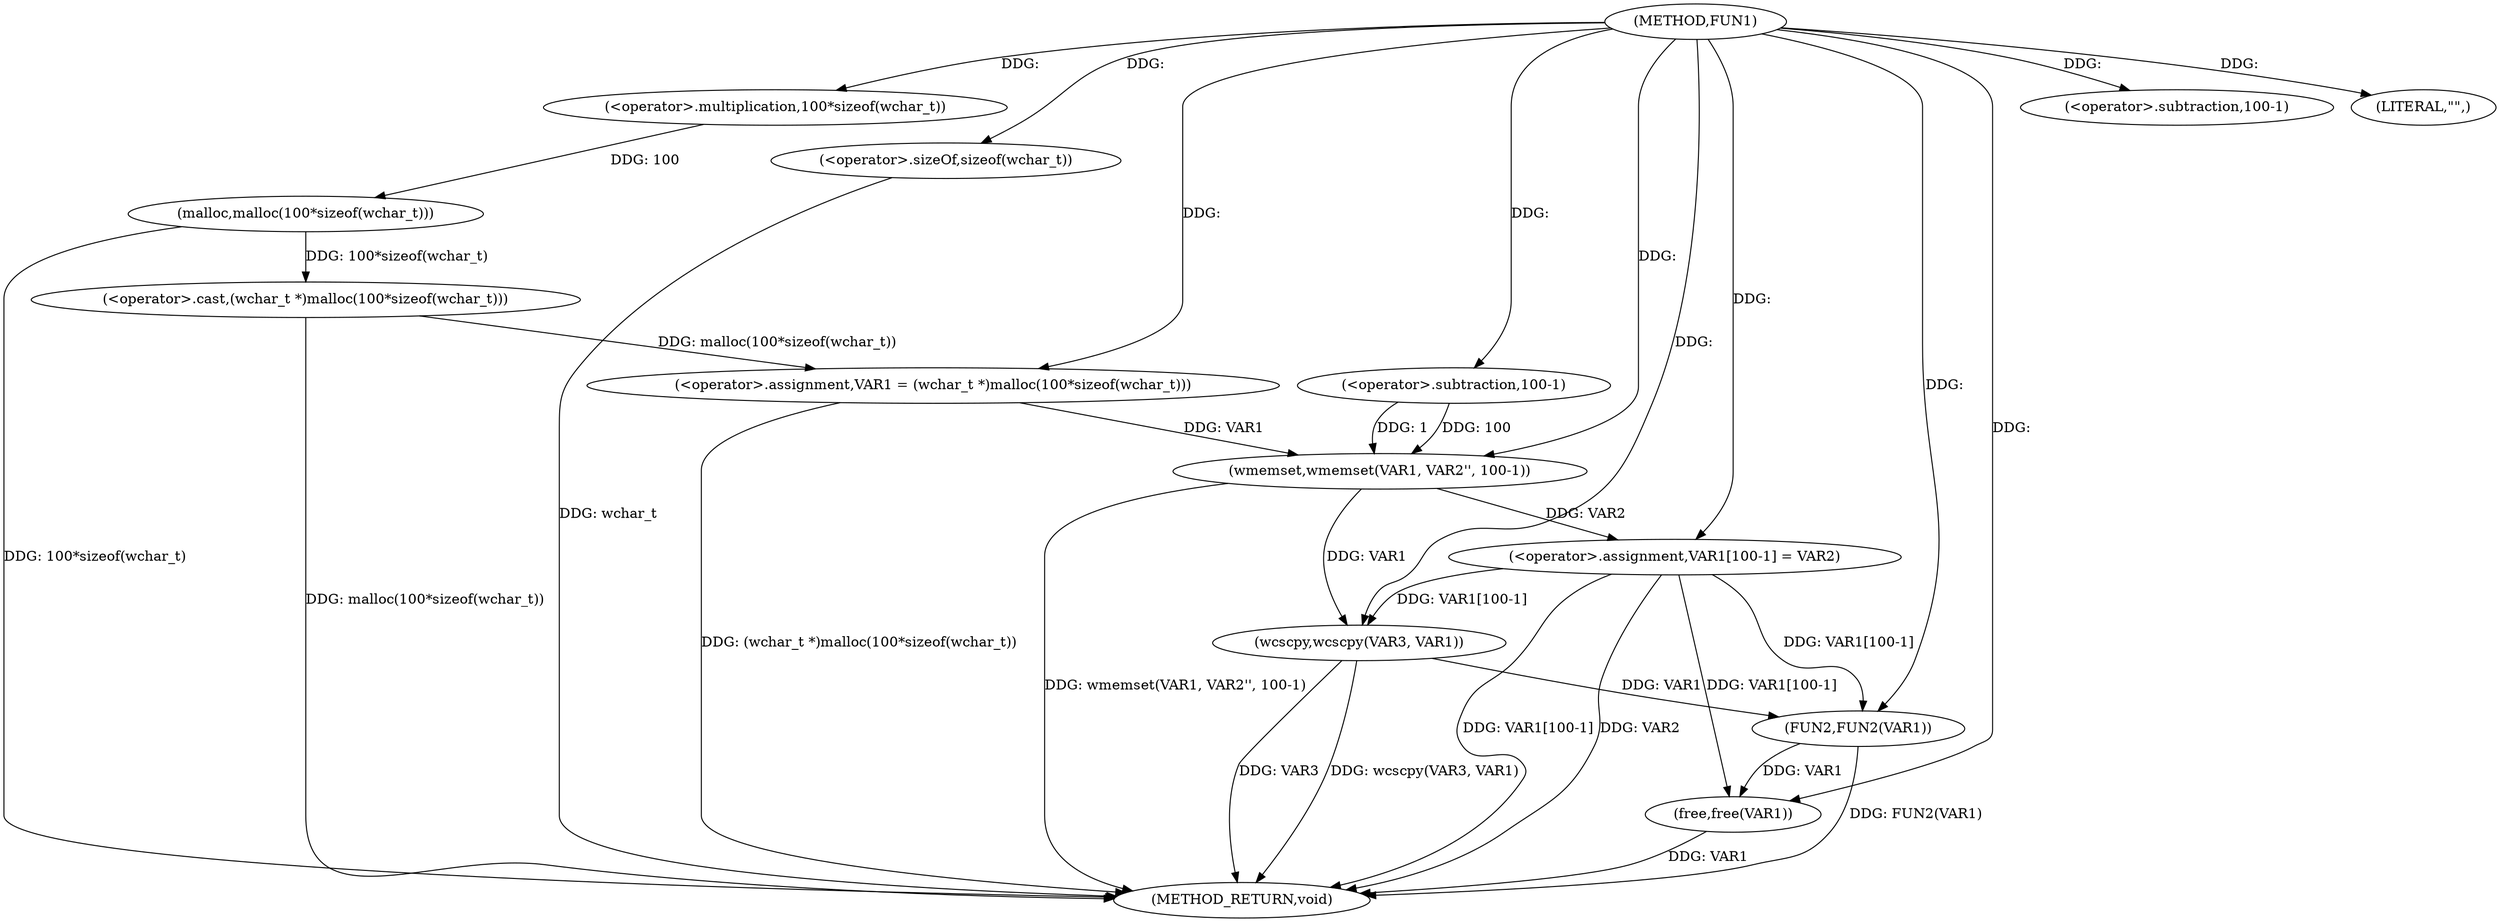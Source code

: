 digraph FUN1 {  
"1000100" [label = "(METHOD,FUN1)" ]
"1000134" [label = "(METHOD_RETURN,void)" ]
"1000103" [label = "(<operator>.assignment,VAR1 = (wchar_t *)malloc(100*sizeof(wchar_t)))" ]
"1000105" [label = "(<operator>.cast,(wchar_t *)malloc(100*sizeof(wchar_t)))" ]
"1000107" [label = "(malloc,malloc(100*sizeof(wchar_t)))" ]
"1000108" [label = "(<operator>.multiplication,100*sizeof(wchar_t))" ]
"1000110" [label = "(<operator>.sizeOf,sizeof(wchar_t))" ]
"1000112" [label = "(wmemset,wmemset(VAR1, VAR2'', 100-1))" ]
"1000115" [label = "(<operator>.subtraction,100-1)" ]
"1000118" [label = "(<operator>.assignment,VAR1[100-1] = VAR2)" ]
"1000121" [label = "(<operator>.subtraction,100-1)" ]
"1000126" [label = "(LITERAL,\"\",)" ]
"1000127" [label = "(wcscpy,wcscpy(VAR3, VAR1))" ]
"1000130" [label = "(FUN2,FUN2(VAR1))" ]
"1000132" [label = "(free,free(VAR1))" ]
  "1000130" -> "1000134"  [ label = "DDG: FUN2(VAR1)"] 
  "1000107" -> "1000134"  [ label = "DDG: 100*sizeof(wchar_t)"] 
  "1000105" -> "1000134"  [ label = "DDG: malloc(100*sizeof(wchar_t))"] 
  "1000103" -> "1000134"  [ label = "DDG: (wchar_t *)malloc(100*sizeof(wchar_t))"] 
  "1000127" -> "1000134"  [ label = "DDG: wcscpy(VAR3, VAR1)"] 
  "1000127" -> "1000134"  [ label = "DDG: VAR3"] 
  "1000118" -> "1000134"  [ label = "DDG: VAR1[100-1]"] 
  "1000110" -> "1000134"  [ label = "DDG: wchar_t"] 
  "1000118" -> "1000134"  [ label = "DDG: VAR2"] 
  "1000132" -> "1000134"  [ label = "DDG: VAR1"] 
  "1000112" -> "1000134"  [ label = "DDG: wmemset(VAR1, VAR2'', 100-1)"] 
  "1000105" -> "1000103"  [ label = "DDG: malloc(100*sizeof(wchar_t))"] 
  "1000100" -> "1000103"  [ label = "DDG: "] 
  "1000107" -> "1000105"  [ label = "DDG: 100*sizeof(wchar_t)"] 
  "1000108" -> "1000107"  [ label = "DDG: 100"] 
  "1000100" -> "1000108"  [ label = "DDG: "] 
  "1000100" -> "1000110"  [ label = "DDG: "] 
  "1000103" -> "1000112"  [ label = "DDG: VAR1"] 
  "1000100" -> "1000112"  [ label = "DDG: "] 
  "1000115" -> "1000112"  [ label = "DDG: 100"] 
  "1000115" -> "1000112"  [ label = "DDG: 1"] 
  "1000100" -> "1000115"  [ label = "DDG: "] 
  "1000112" -> "1000118"  [ label = "DDG: VAR2"] 
  "1000100" -> "1000118"  [ label = "DDG: "] 
  "1000100" -> "1000121"  [ label = "DDG: "] 
  "1000100" -> "1000126"  [ label = "DDG: "] 
  "1000100" -> "1000127"  [ label = "DDG: "] 
  "1000112" -> "1000127"  [ label = "DDG: VAR1"] 
  "1000118" -> "1000127"  [ label = "DDG: VAR1[100-1]"] 
  "1000127" -> "1000130"  [ label = "DDG: VAR1"] 
  "1000118" -> "1000130"  [ label = "DDG: VAR1[100-1]"] 
  "1000100" -> "1000130"  [ label = "DDG: "] 
  "1000118" -> "1000132"  [ label = "DDG: VAR1[100-1]"] 
  "1000130" -> "1000132"  [ label = "DDG: VAR1"] 
  "1000100" -> "1000132"  [ label = "DDG: "] 
}
